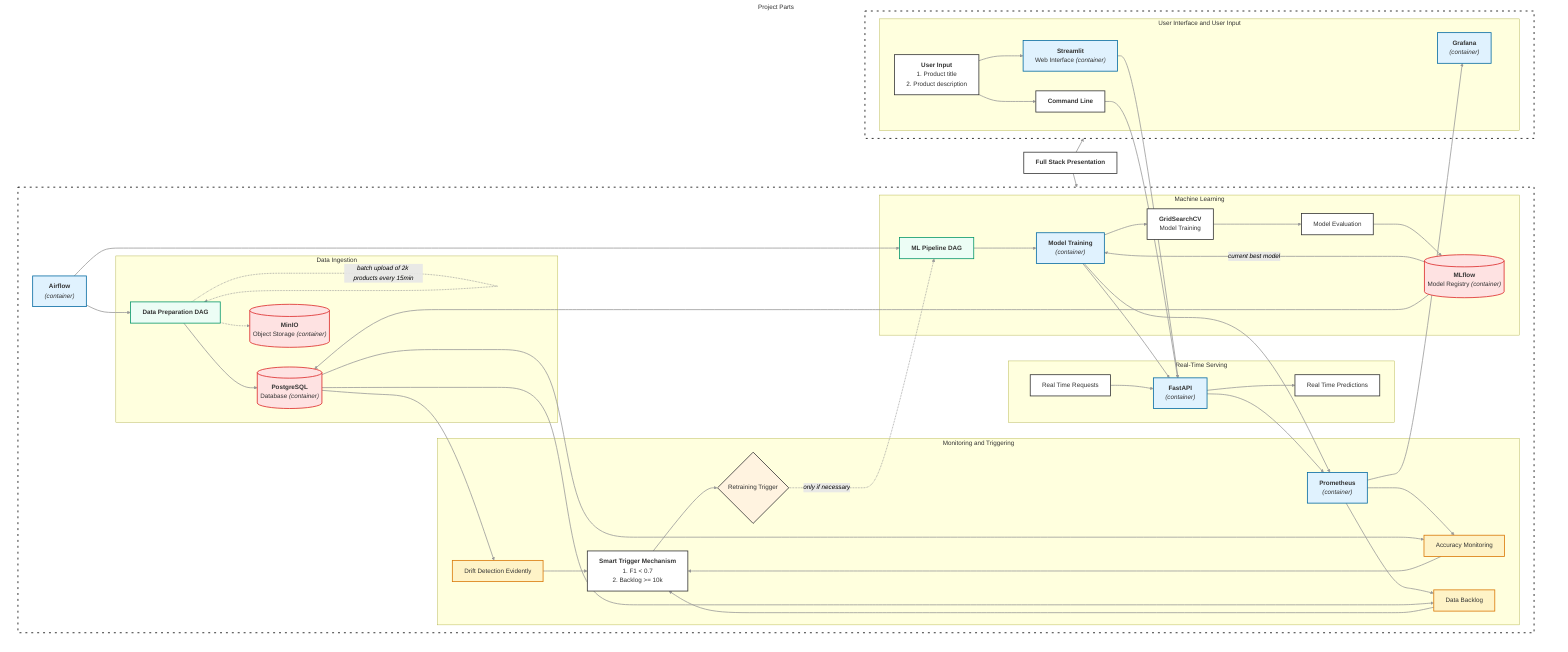 graph TD

        %% PROJECT PARTS [PP]
        subgraph ProjectParts["Project Parts"]

            %% PP NODES
            FullStackPresentation["`**Full Stack Presentation**`"]

            subgraph Backend["`**Backend**`"]

                direction TB
            
                Airflow["`**Airflow**
                _(container)_`"]


                %% DATA INGESTION [DI]
                subgraph Data Ingestion
                    
                    %% DI NODES
                    
                    DataDAG["`**Data Preparation DAG**`"]
                    
                    PostgreSQL[("`**PostgreSQL**
                    Database _(container)_`")]
                    
                    MinIO[("`**MinIO**
                    Object Storage _(container)_`")]


                    %% DI EDGES

                    DataDAG -. "`_batch upload of 2k products every 15min_`" .-> DataDAG
                    DataDAG --> PostgreSQL
                    DataDAG -.-> MinIO
                end


                %% MACHINE LEARNING [ML]
                subgraph Machine Learning

                    %% MT NODES

                    MLDAG["`**ML Pipeline DAG**`"]
                    
                    MLContainer["`**Model Training**
                    _(container)_`"]
                    
                    Training["`**GridSearchCV**
                    Model Training`"]
                    
                    Evaluation["`Model Evaluation`"]
                    
                    MLflow[("`**MLflow**
                    Model Registry _(container)_`")]
                    

                    %% MT NODES

                    MLDAG --> MLContainer
                    MLContainer --> Training
                    Training --> Evaluation
                    Evaluation --> MLflow
                    MLflow -- "`_current best model_`" --> MLContainer
                end


                %% MONITORING & TRIGGERING [MaT]
                subgraph Monitoring and Triggering

                    %% MaT NODES

                    Prometheus["`**Prometheus**
                    _(container)_`"]

                    Accuracy["`Accuracy Monitoring`"]

                    DataBacklog["`Data Backlog`"]

                    DriftDetection["`Drift Detection Evidently`"]

                    SmartTrigger["`**Smart Trigger Mechanism**
                    1. F1 < 0.7
                    2. Backlog >= 10k`"]

                    RetrainTrigger{"`Retraining Trigger`"}
                    
                                        
                    %% MaT EDGES

                    Prometheus --> Accuracy
                    Prometheus --> DataBacklog
                    Accuracy --> SmartTrigger
                    DataBacklog --> SmartTrigger
                    DriftDetection --> SmartTrigger
                    SmartTrigger --> RetrainTrigger
                end


                %% REAL-TIME SERVING [RTS]
                subgraph Real-Time Serving

                    %% RTS NODES

                    FastAPI["`**FastAPI**
                    _(container)_`"]

                    RealTimeRequests["`Real Time Requests`"]
                    
                    RealTimePredictions["`Real Time Predictions`"]
                    

                    %% RTS NODES

                    RealTimeRequests --> FastAPI
                    FastAPI --> RealTimePredictions
                end

                %% BACKEND EDGES
                Airflow --> DataDAG & MLDAG
                PostgreSQL --> DriftDetection & DataBacklog & Accuracy
                MLContainer --> Prometheus & FastAPI
                FastAPI --> Prometheus
                MLflow --> PostgreSQL
                RetrainTrigger -. "`_only if necessary_`" .-> MLDAG
            end

            subgraph Frontend["`**Frontend**`"]

                subgraph User Interface and User Input
            
                    Grafana["`**Grafana**
                        _(container)_`"]

                    Streamlit["`**Streamlit**
                    Web Interface _(container)_`"]
                    
                    CommandLine["`**Command Line**`"]

                    UserInput["`**User Input**
                    1. Product title
                    2. Product description`"]

                    UserInput --> Streamlit & CommandLine 
                end
            end

            FullStackPresentation --> Backend & Frontend               
        end
    
    %% LAYOUT: Connect subgraphs 
    Streamlit & CommandLine --> FastAPI
    Prometheus --> Grafana
    

    %% STYLING
    %% Apply default styles to ALL nodes
    classDef default fill:#FFF,stroke:#333,stroke-width:2px;

    %% Apply default styles to ALL edges
    linkStyle default stroke:#999,stroke-width:2px,color:black;

    class Backend,Frontend nestedGraphs
    class ProjectParts,UI invisibleSubgraph
    class MLContainer,FastAPI,Airflow,Prometheus,Grafana,Streamlit container
    class PostgreSQL,MinIO,MLflow storage
    class DataDAG,MLDAG service
    class RetrainTrigger decision
    class Accuracy,DataBacklog,DriftDetection monitoring

    classDef nestedGraphs fill:transparent,stroke:#000,stroke-width:2px,color:#fff,stroke-dasharray: 5 10;
    classDef invisibleSubgraph fill:transparent,stroke:none,stroke-width:0px;
    classDef container fill:#E0F2FE,stroke:#0369A1,stroke-width:2px;
    classDef storage fill:#FEE2E2,stroke:#DC2626,stroke-width:2px;
    classDef service fill:#ECFDF5,stroke:#059669,stroke-width:2px;
    classDef decision fill:#FFF3E0;
    classDef monitoring fill:#FEF3C7,stroke:#D97706,stroke-width:2px;